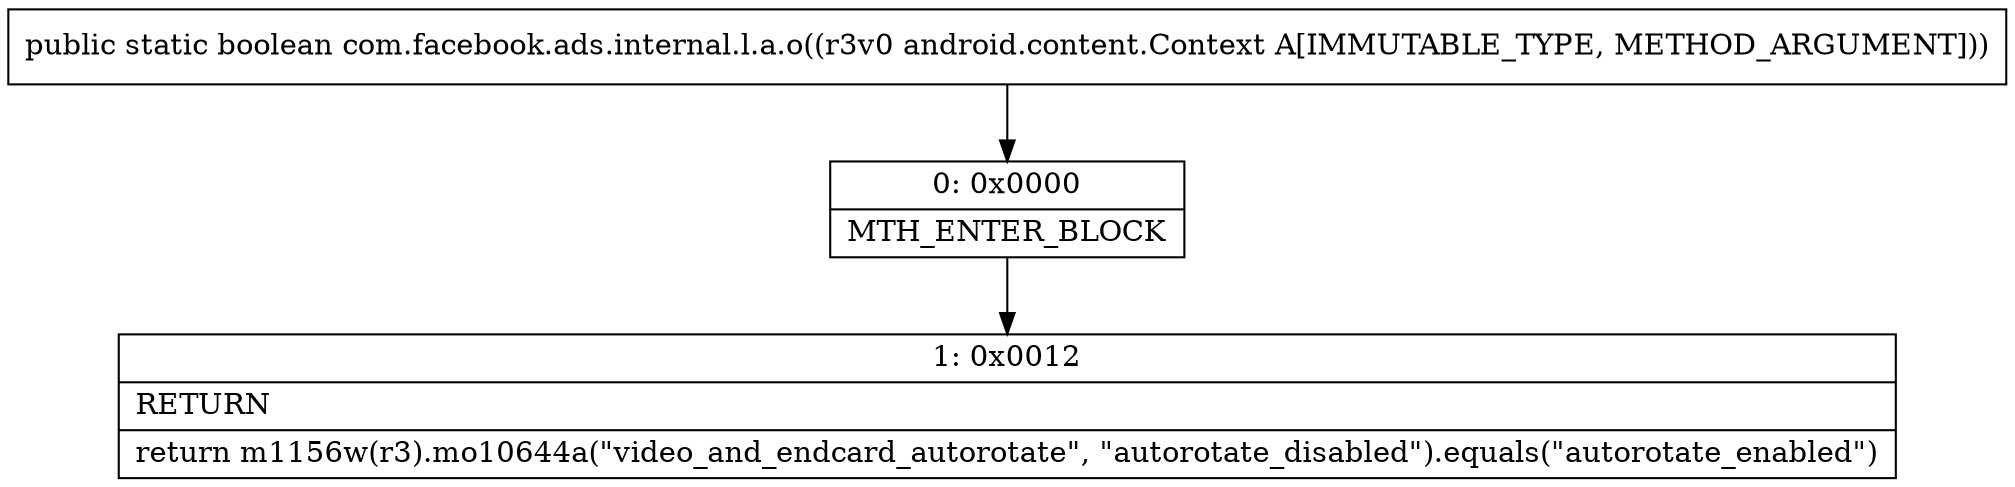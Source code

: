 digraph "CFG forcom.facebook.ads.internal.l.a.o(Landroid\/content\/Context;)Z" {
Node_0 [shape=record,label="{0\:\ 0x0000|MTH_ENTER_BLOCK\l}"];
Node_1 [shape=record,label="{1\:\ 0x0012|RETURN\l|return m1156w(r3).mo10644a(\"video_and_endcard_autorotate\", \"autorotate_disabled\").equals(\"autorotate_enabled\")\l}"];
MethodNode[shape=record,label="{public static boolean com.facebook.ads.internal.l.a.o((r3v0 android.content.Context A[IMMUTABLE_TYPE, METHOD_ARGUMENT])) }"];
MethodNode -> Node_0;
Node_0 -> Node_1;
}

